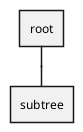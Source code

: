@startwbs
* root
** subtree
@endwbs

@startgantt
project starts 2019-10-10
Sunday are closed
Saturday are closed
--组名--
[task1] as [task2] on {hsg:100%} lasts 1 days
@endgantt

